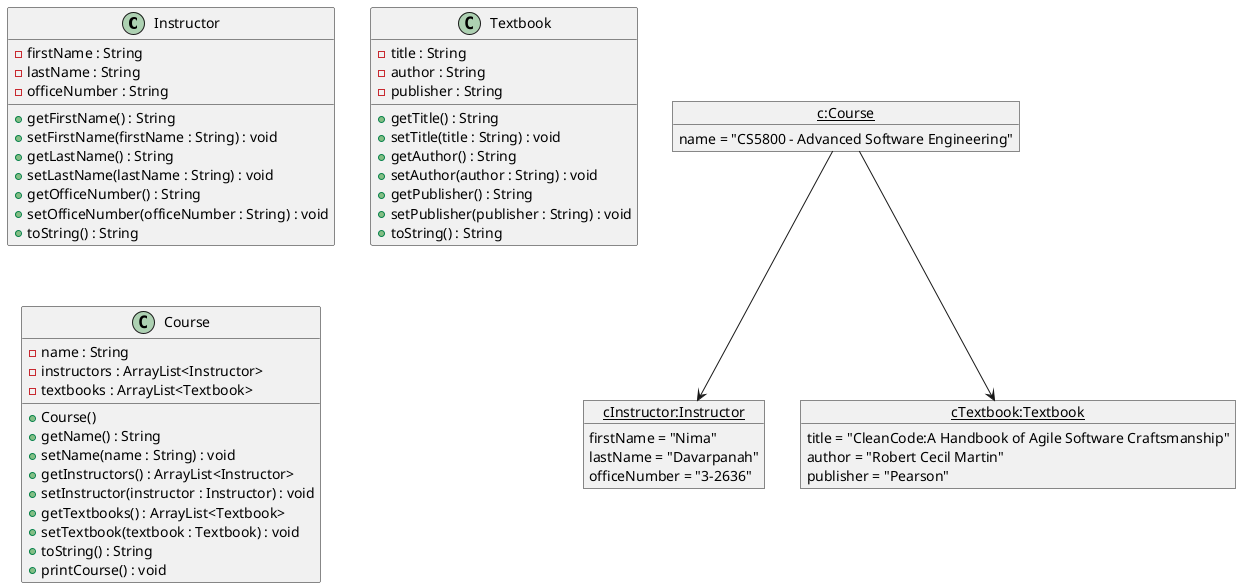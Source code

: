 @startuml
class Instructor {
  -firstName : String
  -lastName : String
  -officeNumber : String

  +getFirstName() : String
  +setFirstName(firstName : String) : void
  +getLastName() : String
  +setLastName(lastName : String) : void
  +getOfficeNumber() : String
  +setOfficeNumber(officeNumber : String) : void
  +toString() : String
}

class Textbook {
  -title : String
  -author : String
  -publisher : String

  +getTitle() : String
  +setTitle(title : String) : void
  +getAuthor() : String
  +setAuthor(author : String) : void
  +getPublisher() : String
  +setPublisher(publisher : String) : void
  +toString() : String
}

class Course {
  -name : String
  -instructors : ArrayList<Instructor>
  -textbooks : ArrayList<Textbook>

  +Course()
  +getName() : String
  +setName(name : String) : void
  +getInstructors() : ArrayList<Instructor>
  +setInstructor(instructor : Instructor) : void
  +getTextbooks() : ArrayList<Textbook>
  +setTextbook(textbook : Textbook) : void
  +toString() : String
  +printCourse() : void
}

object "<u>c:Course</u>" as C {
  name = "CS5800 - Advanced Software Engineering"
}
object "<u>cInstructor:Instructor</u>" as I {
  firstName = "Nima"
  lastName = "Davarpanah"
  officeNumber = "3-2636"
}
object "<u>cTextbook:Textbook</u>" as T {
  title = "CleanCode:A Handbook of Agile Software Craftsmanship"
  author = "Robert Cecil Martin"
  publisher = "Pearson"
}

C -down-> I
C -down-> T

@enduml
